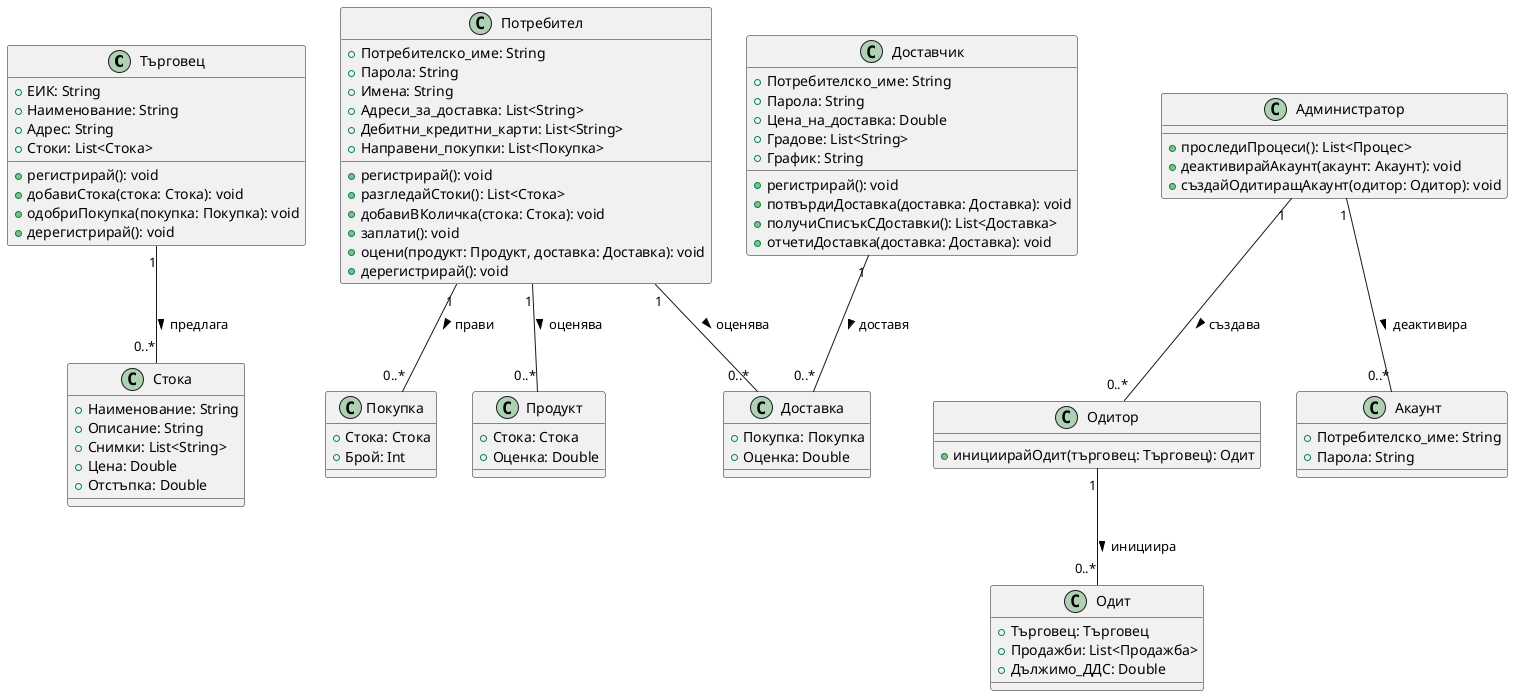 @startuml
class Търговец {
  + ЕИК: String
  + Наименование: String
  + Адрес: String
  + Стоки: List<Стока>
  + регистрирай(): void
  + добавиСтока(стока: Стока): void
  + одобриПокупка(покупка: Покупка): void
  + дерегистрирай(): void
}

class Потребител {
  + Потребителско_име: String
  + Парола: String
  + Имена: String
  + Адреси_за_доставка: List<String>
  + Дебитни_кредитни_карти: List<String>
  + Направени_покупки: List<Покупка>
  + регистрирай(): void
  + разгледайСтоки(): List<Стока>
  + добавиВКоличка(стока: Стока): void
  + заплати(): void
  + оцени(продукт: Продукт, доставка: Доставка): void
  + дерегистрирай(): void
}

class Доставчик {
  + Потребителско_име: String
  + Парола: String
  + Цена_на_доставка: Double
  + Градове: List<String>
  + График: String
  + регистрирай(): void
  + потвърдиДоставка(доставка: Доставка): void
  + получиСписъкСДоставки(): List<Доставка>
  + отчетиДоставка(доставка: Доставка): void
}

class Администратор {
  + проследиПроцеси(): List<Процес>
  + деактивирайАкаунт(акаунт: Акаунт): void
  + създайОдитиращАкаунт(одитор: Одитор): void
}

class Одитор {
  + инициирайОдит(търговец: Търговец): Одит
}

class Стока {
  + Наименование: String
  + Описание: String
  + Снимки: List<String>
  + Цена: Double
  + Отстъпка: Double
}

class Покупка {
  + Стока: Стока
  + Брой: Int
}

class Продукт {
  + Стока: Стока
  + Оценка: Double
}

class Доставка {
  + Покупка: Покупка
  + Оценка: Double
}

class Акаунт {
  + Потребителско_име: String
  + Парола: String
}

class Одит {
  + Търговец: Търговец
  + Продажби: List<Продажба>
  + Дължимо_ДДС: Double
}

Търговец "1" -- "0..*" Стока : предлага >
Потребител "1" -- "0..*" Покупка : прави >
Потребител "1" -- "0..*" Продукт : оценява >
Потребител "1" -- "0..*" Доставка : оценява >
Доставчик "1" -- "0..*" Доставка : доставя >
Администратор "1" -- "0..*" Акаунт : деактивира >
Администратор "1" -- "0..*" Одитор : създава >
Одитор "1" -- "0..*" Одит : инициира >
@enduml
